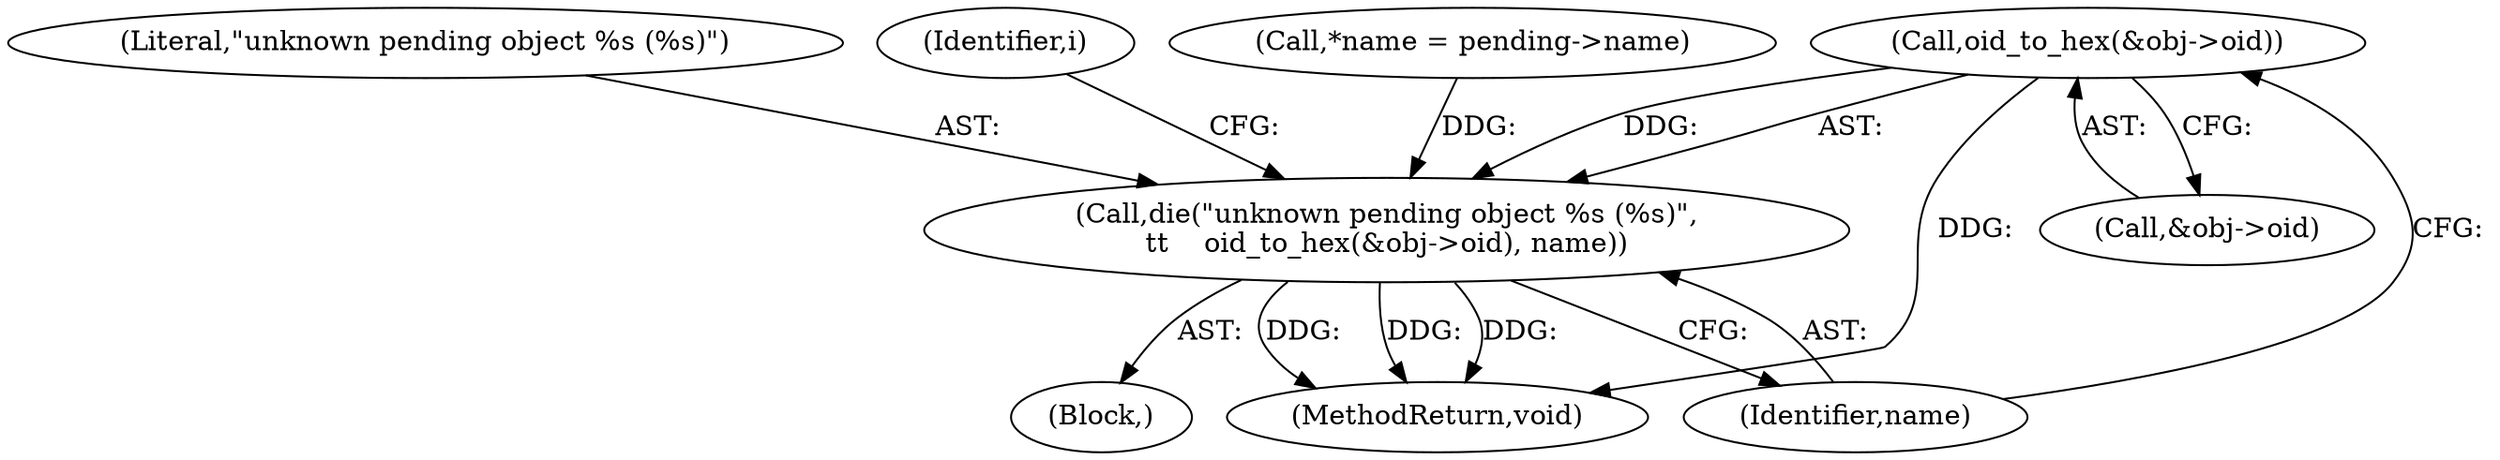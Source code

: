 digraph "0_git_de1e67d0703894cb6ea782e36abb63976ab07e60_5@pointer" {
"1000246" [label="(Call,oid_to_hex(&obj->oid))"];
"1000244" [label="(Call,die(\"unknown pending object %s (%s)\",\n\t\t    oid_to_hex(&obj->oid), name))"];
"1000251" [label="(Identifier,name)"];
"1000246" [label="(Call,oid_to_hex(&obj->oid))"];
"1000147" [label="(Block,)"];
"1000247" [label="(Call,&obj->oid)"];
"1000244" [label="(Call,die(\"unknown pending object %s (%s)\",\n\t\t    oid_to_hex(&obj->oid), name))"];
"1000260" [label="(MethodReturn,void)"];
"1000245" [label="(Literal,\"unknown pending object %s (%s)\")"];
"1000146" [label="(Identifier,i)"];
"1000165" [label="(Call,*name = pending->name)"];
"1000246" -> "1000244"  [label="AST: "];
"1000246" -> "1000247"  [label="CFG: "];
"1000247" -> "1000246"  [label="AST: "];
"1000251" -> "1000246"  [label="CFG: "];
"1000246" -> "1000260"  [label="DDG: "];
"1000246" -> "1000244"  [label="DDG: "];
"1000244" -> "1000147"  [label="AST: "];
"1000244" -> "1000251"  [label="CFG: "];
"1000245" -> "1000244"  [label="AST: "];
"1000251" -> "1000244"  [label="AST: "];
"1000146" -> "1000244"  [label="CFG: "];
"1000244" -> "1000260"  [label="DDG: "];
"1000244" -> "1000260"  [label="DDG: "];
"1000244" -> "1000260"  [label="DDG: "];
"1000165" -> "1000244"  [label="DDG: "];
}
